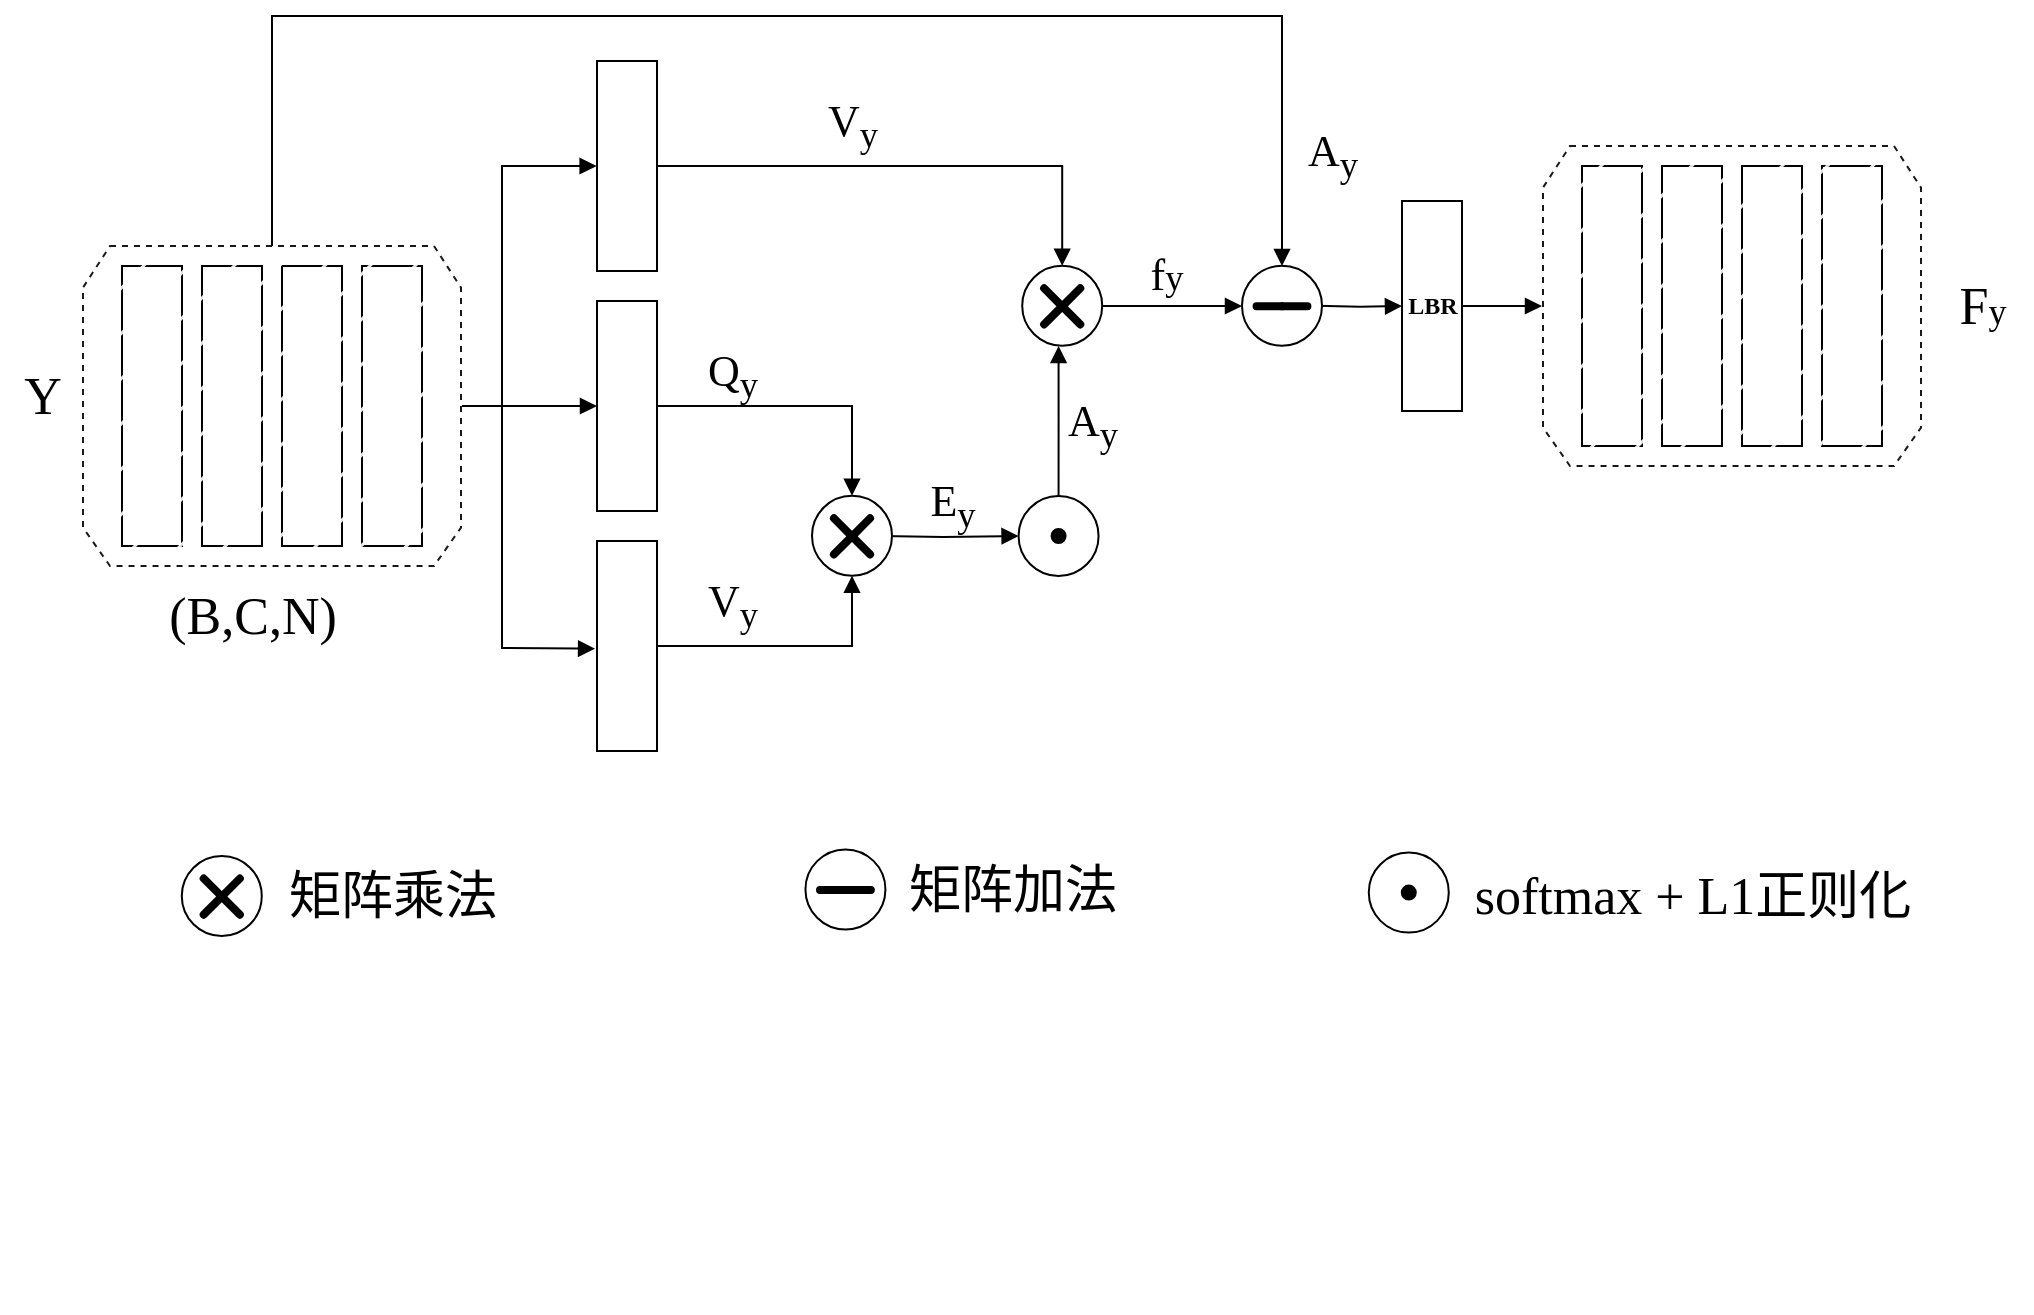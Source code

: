<mxfile version="20.8.17" type="github"><diagram name="第 1 页" id="1EB3_0H8YYV8rfO5gori"><mxGraphModel dx="3422" dy="1753" grid="1" gridSize="10" guides="1" tooltips="1" connect="1" arrows="1" fold="1" page="1" pageScale="1" pageWidth="827" pageHeight="1169" math="0" shadow="0"><root><mxCell id="0"/><mxCell id="1" parent="0"/><mxCell id="-kPq2Exw5MDwtVTnVc70-168" value="" style="group" vertex="1" connectable="0" parent="1"><mxGeometry x="260" y="290" width="1015" height="648.428" as="geometry"/></mxCell><mxCell id="y4W07gEEPv4VkjId5-DS-26" value="" style="edgeStyle=none;rounded=0;orthogonalLoop=1;jettySize=auto;html=1;startArrow=none;startFill=0;endArrow=block;endFill=1;fontFamily=Times New Roman;" parent="-kPq2Exw5MDwtVTnVc70-168" target="y4W07gEEPv4VkjId5-DS-14" edge="1"><mxGeometry relative="1" as="geometry"><mxPoint x="270" y="195" as="sourcePoint"/><Array as="points"><mxPoint x="230" y="195"/></Array></mxGeometry></mxCell><mxCell id="-kPq2Exw5MDwtVTnVc70-380" style="edgeStyle=orthogonalEdgeStyle;rounded=0;orthogonalLoop=1;jettySize=auto;html=1;entryX=0.5;entryY=0;entryDx=0;entryDy=0;fontFamily=宋体;fontSize=26;endArrow=block;endFill=1;" edge="1" parent="-kPq2Exw5MDwtVTnVc70-168" source="y4W07gEEPv4VkjId5-DS-14" target="-kPq2Exw5MDwtVTnVc70-170"><mxGeometry relative="1" as="geometry"/></mxCell><mxCell id="y4W07gEEPv4VkjId5-DS-14" value="" style="verticalLabelPosition=bottom;verticalAlign=top;html=1;shape=mxgraph.basic.rect;fillColor2=none;strokeWidth=1;size=20;indent=5;fillStyle=auto;rotation=90;fontFamily=Times New Roman;" parent="-kPq2Exw5MDwtVTnVc70-168" vertex="1"><mxGeometry x="260" y="180" width="105" height="30" as="geometry"/></mxCell><mxCell id="y4W07gEEPv4VkjId5-DS-24" value="" style="verticalLabelPosition=bottom;verticalAlign=top;html=1;shape=mxgraph.basic.rect;fillColor2=none;strokeWidth=1;size=20;indent=5;fillStyle=auto;rotation=90;fontFamily=Times New Roman;" parent="-kPq2Exw5MDwtVTnVc70-168" vertex="1"><mxGeometry x="260" y="300" width="105" height="30" as="geometry"/></mxCell><mxCell id="y4W07gEEPv4VkjId5-DS-25" value="" style="verticalLabelPosition=bottom;verticalAlign=top;html=1;shape=mxgraph.basic.rect;fillColor2=none;strokeWidth=1;size=20;indent=5;fillStyle=auto;rotation=90;fontFamily=Times New Roman;" parent="-kPq2Exw5MDwtVTnVc70-168" vertex="1"><mxGeometry x="260" y="60" width="105" height="30" as="geometry"/></mxCell><mxCell id="y4W07gEEPv4VkjId5-DS-27" value="" style="edgeStyle=none;orthogonalLoop=1;jettySize=auto;html=1;rounded=0;startArrow=none;startFill=0;endArrow=block;endFill=1;exitX=0.853;exitY=0.5;exitDx=0;exitDy=0;exitPerimeter=0;entryX=0.5;entryY=1.006;entryDx=0;entryDy=0;entryPerimeter=0;fontFamily=Times New Roman;" parent="-kPq2Exw5MDwtVTnVc70-168" source="y4W07gEEPv4VkjId5-DS-11" target="y4W07gEEPv4VkjId5-DS-25" edge="1"><mxGeometry width="80" relative="1" as="geometry"><mxPoint x="240" y="195" as="sourcePoint"/><mxPoint x="290" y="40" as="targetPoint"/><Array as="points"><mxPoint x="250" y="195"/><mxPoint x="250" y="75"/></Array></mxGeometry></mxCell><mxCell id="y4W07gEEPv4VkjId5-DS-28" value="" style="edgeStyle=none;orthogonalLoop=1;jettySize=auto;html=1;rounded=0;startArrow=none;startFill=0;endArrow=block;endFill=1;exitX=0.852;exitY=0.5;exitDx=0;exitDy=0;exitPerimeter=0;entryX=0.513;entryY=1.032;entryDx=0;entryDy=0;entryPerimeter=0;fontFamily=Times New Roman;" parent="-kPq2Exw5MDwtVTnVc70-168" source="y4W07gEEPv4VkjId5-DS-11" target="y4W07gEEPv4VkjId5-DS-24" edge="1"><mxGeometry width="80" relative="1" as="geometry"><mxPoint x="230" y="194" as="sourcePoint"/><mxPoint x="290" y="320" as="targetPoint"/><Array as="points"><mxPoint x="250" y="195"/><mxPoint x="250" y="316"/></Array></mxGeometry></mxCell><mxCell id="-kPq2Exw5MDwtVTnVc70-54" style="edgeStyle=orthogonalEdgeStyle;rounded=0;orthogonalLoop=1;jettySize=auto;html=1;entryX=0.5;entryY=0;entryDx=0;entryDy=0;endArrow=block;endFill=1;fontFamily=Times New Roman;" edge="1" parent="-kPq2Exw5MDwtVTnVc70-168" source="y4W07gEEPv4VkjId5-DS-25" target="-kPq2Exw5MDwtVTnVc70-364"><mxGeometry relative="1" as="geometry"><mxPoint x="528.29" y="125" as="targetPoint"/></mxGeometry></mxCell><mxCell id="-kPq2Exw5MDwtVTnVc70-42" value="" style="edgeStyle=orthogonalEdgeStyle;rounded=0;orthogonalLoop=1;jettySize=auto;html=1;endArrow=block;endFill=1;entryX=0.5;entryY=1;entryDx=0;entryDy=0;fontFamily=Times New Roman;" edge="1" parent="-kPq2Exw5MDwtVTnVc70-168" source="y4W07gEEPv4VkjId5-DS-24" target="-kPq2Exw5MDwtVTnVc70-170"><mxGeometry relative="1" as="geometry"><mxPoint x="420" y="280" as="targetPoint"/></mxGeometry></mxCell><mxCell id="-kPq2Exw5MDwtVTnVc70-46" value="" style="group;fontFamily=Times New Roman;" vertex="1" connectable="0" parent="-kPq2Exw5MDwtVTnVc70-168"><mxGeometry x="500.004" y="231.714" width="56.569" height="56.569" as="geometry"/></mxCell><mxCell id="y4W07gEEPv4VkjId5-DS-44" style="edgeStyle=none;rounded=0;orthogonalLoop=1;jettySize=auto;html=1;exitX=0;exitY=1;exitDx=0;exitDy=0;strokeWidth=3;fontColor=#ffffff;startArrow=none;startFill=0;endArrow=none;endFill=0;fontFamily=Times New Roman;" parent="-kPq2Exw5MDwtVTnVc70-46" edge="1"><mxGeometry relative="1" as="geometry"><mxPoint x="17.072" y="39.499" as="targetPoint"/><Array as="points"/><mxPoint x="17.072" y="39.499" as="sourcePoint"/></mxGeometry></mxCell><mxCell id="-kPq2Exw5MDwtVTnVc70-16" value="" style="ellipse;whiteSpace=wrap;html=1;fillStyle=auto;strokeColor=#000000;fillColor=#ffffff;rotation=45;fontFamily=Times New Roman;" vertex="1" parent="-kPq2Exw5MDwtVTnVc70-46"><mxGeometry x="8.284" y="8.284" width="40" height="40" as="geometry"/></mxCell><mxCell id="-kPq2Exw5MDwtVTnVc70-17" style="edgeStyle=none;rounded=0;orthogonalLoop=1;jettySize=auto;html=1;exitX=1;exitY=0;exitDx=0;exitDy=0;strokeWidth=3;fontColor=#ffffff;startArrow=none;startFill=0;endArrow=none;endFill=0;fontFamily=Times New Roman;" edge="1" parent="-kPq2Exw5MDwtVTnVc70-46" source="-kPq2Exw5MDwtVTnVc70-16" target="-kPq2Exw5MDwtVTnVc70-16"><mxGeometry relative="1" as="geometry"/></mxCell><mxCell id="-kPq2Exw5MDwtVTnVc70-18" style="edgeStyle=none;rounded=0;orthogonalLoop=1;jettySize=auto;html=1;exitX=1;exitY=0;exitDx=0;exitDy=0;strokeWidth=3;fontColor=#ffffff;startArrow=none;startFill=0;endArrow=none;endFill=0;fontFamily=Times New Roman;" edge="1" parent="-kPq2Exw5MDwtVTnVc70-46" source="-kPq2Exw5MDwtVTnVc70-16" target="-kPq2Exw5MDwtVTnVc70-16"><mxGeometry relative="1" as="geometry"/></mxCell><mxCell id="-kPq2Exw5MDwtVTnVc70-19" style="edgeStyle=none;rounded=0;orthogonalLoop=1;jettySize=auto;html=1;exitX=0;exitY=1;exitDx=0;exitDy=0;strokeWidth=3;fontColor=#ffffff;startArrow=none;startFill=0;endArrow=none;endFill=0;fontFamily=Times New Roman;" edge="1" parent="-kPq2Exw5MDwtVTnVc70-46" source="-kPq2Exw5MDwtVTnVc70-16" target="-kPq2Exw5MDwtVTnVc70-16"><mxGeometry relative="1" as="geometry"><mxPoint x="108.57" y="-25.43" as="targetPoint"/><Array as="points"/></mxGeometry></mxCell><mxCell id="-kPq2Exw5MDwtVTnVc70-20" style="edgeStyle=none;rounded=1;orthogonalLoop=1;jettySize=auto;html=1;entryX=0;entryY=1;entryDx=0;entryDy=0;strokeWidth=3;fontColor=#ffffff;startArrow=none;startFill=0;endArrow=none;endFill=0;fontFamily=Times New Roman;" edge="1" parent="-kPq2Exw5MDwtVTnVc70-46" source="-kPq2Exw5MDwtVTnVc70-16" target="-kPq2Exw5MDwtVTnVc70-16"><mxGeometry relative="1" as="geometry"/></mxCell><mxCell id="-kPq2Exw5MDwtVTnVc70-44" value="" style="ellipse;whiteSpace=wrap;html=1;aspect=fixed;fillColor=#000000;fontFamily=Times New Roman;" vertex="1" parent="-kPq2Exw5MDwtVTnVc70-46"><mxGeometry x="24.786" y="24.786" width="7" height="7" as="geometry"/></mxCell><mxCell id="-kPq2Exw5MDwtVTnVc70-52" value="" style="edgeStyle=orthogonalEdgeStyle;rounded=0;orthogonalLoop=1;jettySize=auto;html=1;endArrow=block;endFill=1;entryX=0.5;entryY=1;entryDx=0;entryDy=0;fontFamily=Times New Roman;" edge="1" parent="-kPq2Exw5MDwtVTnVc70-168" source="-kPq2Exw5MDwtVTnVc70-16"><mxGeometry relative="1" as="geometry"><mxPoint x="528.29" y="165" as="targetPoint"/></mxGeometry></mxCell><mxCell id="-kPq2Exw5MDwtVTnVc70-53" value="" style="edgeStyle=orthogonalEdgeStyle;rounded=0;orthogonalLoop=1;jettySize=auto;html=1;endArrow=block;endFill=1;entryX=0;entryY=1;entryDx=0;entryDy=0;fontFamily=Times New Roman;" edge="1" parent="-kPq2Exw5MDwtVTnVc70-168" target="-kPq2Exw5MDwtVTnVc70-16"><mxGeometry relative="1" as="geometry"><mxPoint x="440.0" y="259.999" as="sourcePoint"/><mxPoint x="500" y="260" as="targetPoint"/></mxGeometry></mxCell><mxCell id="-kPq2Exw5MDwtVTnVc70-67" style="edgeStyle=orthogonalEdgeStyle;rounded=0;orthogonalLoop=1;jettySize=auto;html=1;endArrow=block;endFill=1;fontFamily=Times New Roman;" edge="1" parent="-kPq2Exw5MDwtVTnVc70-168"><mxGeometry relative="1" as="geometry"><mxPoint x="620" y="145" as="targetPoint"/><mxPoint x="548.29" y="145" as="sourcePoint"/></mxGeometry></mxCell><mxCell id="-kPq2Exw5MDwtVTnVc70-73" value="" style="group;fillColor=#FFFFFF;fontFamily=Times New Roman;" vertex="1" connectable="0" parent="-kPq2Exw5MDwtVTnVc70-168"><mxGeometry x="690" y="92.5" width="50" height="105" as="geometry"/></mxCell><mxCell id="-kPq2Exw5MDwtVTnVc70-69" value="" style="verticalLabelPosition=bottom;verticalAlign=top;html=1;shape=mxgraph.basic.rect;fillColor2=none;strokeWidth=1;size=20;indent=5;fillStyle=auto;rotation=90;fontFamily=Times New Roman;" vertex="1" parent="-kPq2Exw5MDwtVTnVc70-73"><mxGeometry x="-27.5" y="37.5" width="105" height="30" as="geometry"/></mxCell><mxCell id="-kPq2Exw5MDwtVTnVc70-72" value="&lt;b&gt;LBR&lt;/b&gt;" style="text;html=1;align=center;verticalAlign=middle;resizable=0;points=[];autosize=1;strokeColor=none;fillColor=none;fontFamily=Times New Roman;" vertex="1" parent="-kPq2Exw5MDwtVTnVc70-73"><mxGeometry y="37.36" width="50" height="30" as="geometry"/></mxCell><mxCell id="-kPq2Exw5MDwtVTnVc70-74" style="edgeStyle=orthogonalEdgeStyle;rounded=0;orthogonalLoop=1;jettySize=auto;html=1;endArrow=block;endFill=1;fontFamily=Times New Roman;" edge="1" parent="-kPq2Exw5MDwtVTnVc70-168" target="-kPq2Exw5MDwtVTnVc70-69"><mxGeometry relative="1" as="geometry"><mxPoint x="657.143" y="144.858" as="sourcePoint"/></mxGeometry></mxCell><mxCell id="-kPq2Exw5MDwtVTnVc70-75" value="" style="group;fontFamily=Times New Roman;" vertex="1" connectable="0" parent="-kPq2Exw5MDwtVTnVc70-168"><mxGeometry y="115" width="270" height="160" as="geometry"/></mxCell><mxCell id="y4W07gEEPv4VkjId5-DS-1" value="" style="rounded=0;whiteSpace=wrap;html=1;strokeColor=#000000;fontFamily=Times New Roman;" parent="-kPq2Exw5MDwtVTnVc70-75" vertex="1"><mxGeometry x="60" y="10" width="30" height="140" as="geometry"/></mxCell><mxCell id="y4W07gEEPv4VkjId5-DS-2" value="" style="rounded=0;whiteSpace=wrap;html=1;strokeColor=#000000;fontFamily=Times New Roman;" parent="-kPq2Exw5MDwtVTnVc70-75" vertex="1"><mxGeometry x="100" y="10" width="30" height="140" as="geometry"/></mxCell><mxCell id="y4W07gEEPv4VkjId5-DS-3" value="" style="rounded=0;whiteSpace=wrap;html=1;strokeColor=#000000;fontFamily=Times New Roman;" parent="-kPq2Exw5MDwtVTnVc70-75" vertex="1"><mxGeometry x="140" y="10" width="30" height="140" as="geometry"/></mxCell><mxCell id="y4W07gEEPv4VkjId5-DS-4" value="" style="rounded=0;whiteSpace=wrap;html=1;strokeColor=#000000;fontFamily=Times New Roman;" parent="-kPq2Exw5MDwtVTnVc70-75" vertex="1"><mxGeometry x="180" y="10" width="30" height="140" as="geometry"/></mxCell><mxCell id="y4W07gEEPv4VkjId5-DS-11" value="" style="verticalLabelPosition=bottom;verticalAlign=top;html=1;shape=mxgraph.basic.polygon;polyCoords=[[0.2,0],[0.8,0],[0.85,0.13],[0.85,0.88],[0.8,1],[0.2,1],[0.15,0.88],[0.15,0.13]];polyline=0;strokeColor=#000000;dashed=1;opacity=90;fillStyle=hatch;fontFamily=Times New Roman;" parent="-kPq2Exw5MDwtVTnVc70-75" vertex="1"><mxGeometry width="270" height="160" as="geometry"/></mxCell><mxCell id="-kPq2Exw5MDwtVTnVc70-91" value="&lt;font style=&quot;font-size: 26px;&quot;&gt;Y&lt;/font&gt;" style="text;html=1;align=center;verticalAlign=middle;resizable=0;points=[];autosize=1;strokeColor=none;fillColor=none;fontSize=22;fontFamily=Times New Roman;" vertex="1" parent="-kPq2Exw5MDwtVTnVc70-75"><mxGeometry y="55" width="40" height="40" as="geometry"/></mxCell><mxCell id="-kPq2Exw5MDwtVTnVc70-68" style="edgeStyle=orthogonalEdgeStyle;rounded=0;orthogonalLoop=1;jettySize=auto;html=1;entryX=0;entryY=0;entryDx=0;entryDy=0;endArrow=block;endFill=1;fontFamily=Times New Roman;" edge="1" parent="-kPq2Exw5MDwtVTnVc70-168" source="y4W07gEEPv4VkjId5-DS-11"><mxGeometry relative="1" as="geometry"><mxPoint x="640" y="125.0" as="targetPoint"/><Array as="points"><mxPoint x="135"/><mxPoint x="640"/></Array></mxGeometry></mxCell><mxCell id="-kPq2Exw5MDwtVTnVc70-85" value="&lt;font style=&quot;font-size: 22px;&quot;&gt;V&lt;sub&gt;y&lt;/sub&gt;&lt;/font&gt;" style="text;html=1;align=center;verticalAlign=middle;resizable=0;points=[];autosize=1;strokeColor=none;fillColor=none;fontFamily=Times New Roman;" vertex="1" parent="-kPq2Exw5MDwtVTnVc70-168"><mxGeometry x="400" y="35" width="50" height="40" as="geometry"/></mxCell><mxCell id="-kPq2Exw5MDwtVTnVc70-86" value="&lt;font style=&quot;font-size: 22px;&quot;&gt;Q&lt;sub&gt;y&lt;/sub&gt;&lt;/font&gt;" style="text;html=1;align=center;verticalAlign=middle;resizable=0;points=[];autosize=1;strokeColor=none;fillColor=none;fontFamily=Times New Roman;" vertex="1" parent="-kPq2Exw5MDwtVTnVc70-168"><mxGeometry x="340" y="160" width="50" height="40" as="geometry"/></mxCell><mxCell id="-kPq2Exw5MDwtVTnVc70-87" value="&lt;font style=&quot;font-size: 22px;&quot;&gt;V&lt;sub&gt;y&lt;/sub&gt;&lt;/font&gt;" style="text;html=1;align=center;verticalAlign=middle;resizable=0;points=[];autosize=1;strokeColor=none;fillColor=none;fontFamily=Times New Roman;" vertex="1" parent="-kPq2Exw5MDwtVTnVc70-168"><mxGeometry x="340" y="275" width="50" height="40" as="geometry"/></mxCell><mxCell id="-kPq2Exw5MDwtVTnVc70-88" value="E&lt;sub&gt;y&lt;/sub&gt;" style="text;html=1;align=center;verticalAlign=middle;resizable=0;points=[];autosize=1;strokeColor=none;fillColor=none;fontSize=22;fontFamily=Times New Roman;" vertex="1" parent="-kPq2Exw5MDwtVTnVc70-168"><mxGeometry x="450" y="225" width="50" height="40" as="geometry"/></mxCell><mxCell id="-kPq2Exw5MDwtVTnVc70-89" value="A&lt;sub&gt;y&lt;/sub&gt;" style="text;html=1;align=center;verticalAlign=middle;resizable=0;points=[];autosize=1;strokeColor=none;fillColor=none;fontSize=22;fontFamily=Times New Roman;" vertex="1" parent="-kPq2Exw5MDwtVTnVc70-168"><mxGeometry x="520" y="185" width="50" height="40" as="geometry"/></mxCell><mxCell id="-kPq2Exw5MDwtVTnVc70-90" value="f&lt;span style=&quot;font-size: 18.333px;&quot;&gt;y&lt;/span&gt;" style="text;html=1;align=center;verticalAlign=middle;resizable=0;points=[];autosize=1;strokeColor=none;fillColor=none;fontSize=22;fontFamily=Times New Roman;" vertex="1" parent="-kPq2Exw5MDwtVTnVc70-168"><mxGeometry x="561.57" y="110" width="40" height="40" as="geometry"/></mxCell><mxCell id="-kPq2Exw5MDwtVTnVc70-102" value="(B,C,N)" style="text;html=1;align=center;verticalAlign=middle;resizable=0;points=[];autosize=1;strokeColor=none;fillColor=none;fontSize=26;fontFamily=Times New Roman;" vertex="1" parent="-kPq2Exw5MDwtVTnVc70-168"><mxGeometry x="70" y="280" width="110" height="40" as="geometry"/></mxCell><mxCell id="-kPq2Exw5MDwtVTnVc70-103" value="" style="group;fontFamily=Times New Roman;" vertex="1" connectable="0" parent="-kPq2Exw5MDwtVTnVc70-168"><mxGeometry x="730" y="65" width="285" height="160" as="geometry"/></mxCell><mxCell id="-kPq2Exw5MDwtVTnVc70-76" value="" style="group;fontFamily=Times New Roman;" vertex="1" connectable="0" parent="-kPq2Exw5MDwtVTnVc70-103"><mxGeometry width="285" height="160" as="geometry"/></mxCell><mxCell id="-kPq2Exw5MDwtVTnVc70-77" value="" style="rounded=0;whiteSpace=wrap;html=1;strokeColor=#000000;fontFamily=Times New Roman;" vertex="1" parent="-kPq2Exw5MDwtVTnVc70-76"><mxGeometry x="60" y="10" width="30" height="140" as="geometry"/></mxCell><mxCell id="-kPq2Exw5MDwtVTnVc70-78" value="" style="rounded=0;whiteSpace=wrap;html=1;strokeColor=#000000;fontFamily=Times New Roman;" vertex="1" parent="-kPq2Exw5MDwtVTnVc70-76"><mxGeometry x="100" y="10" width="30" height="140" as="geometry"/></mxCell><mxCell id="-kPq2Exw5MDwtVTnVc70-79" value="" style="rounded=0;whiteSpace=wrap;html=1;strokeColor=#000000;fontFamily=Times New Roman;" vertex="1" parent="-kPq2Exw5MDwtVTnVc70-76"><mxGeometry x="140" y="10" width="30" height="140" as="geometry"/></mxCell><mxCell id="-kPq2Exw5MDwtVTnVc70-80" value="" style="rounded=0;whiteSpace=wrap;html=1;strokeColor=#000000;fontFamily=Times New Roman;" vertex="1" parent="-kPq2Exw5MDwtVTnVc70-76"><mxGeometry x="180" y="10" width="30" height="140" as="geometry"/></mxCell><mxCell id="-kPq2Exw5MDwtVTnVc70-81" value="" style="verticalLabelPosition=bottom;verticalAlign=top;html=1;shape=mxgraph.basic.polygon;polyCoords=[[0.2,0],[0.8,0],[0.85,0.13],[0.85,0.88],[0.8,1],[0.2,1],[0.15,0.88],[0.15,0.13]];polyline=0;strokeColor=#000000;dashed=1;opacity=90;fillStyle=hatch;fontFamily=Times New Roman;" vertex="1" parent="-kPq2Exw5MDwtVTnVc70-76"><mxGeometry width="270" height="160" as="geometry"/></mxCell><mxCell id="-kPq2Exw5MDwtVTnVc70-92" value="&lt;span style=&quot;font-size: 26px;&quot;&gt;F&lt;/span&gt;&lt;span style=&quot;font-size: 18.056px;&quot;&gt;y&lt;/span&gt;" style="text;html=1;align=center;verticalAlign=middle;resizable=0;points=[];autosize=1;strokeColor=none;fillColor=none;fontSize=22;fontFamily=Times New Roman;" vertex="1" parent="-kPq2Exw5MDwtVTnVc70-76"><mxGeometry x="235" y="60" width="50" height="40" as="geometry"/></mxCell><mxCell id="-kPq2Exw5MDwtVTnVc70-105" style="edgeStyle=orthogonalEdgeStyle;rounded=0;orthogonalLoop=1;jettySize=auto;html=1;fontSize=26;endArrow=block;endFill=1;fontFamily=Times New Roman;" edge="1" parent="-kPq2Exw5MDwtVTnVc70-168" source="-kPq2Exw5MDwtVTnVc70-69"><mxGeometry relative="1" as="geometry"><mxPoint x="770" y="145" as="targetPoint"/></mxGeometry></mxCell><mxCell id="-kPq2Exw5MDwtVTnVc70-144" value="&lt;font face=&quot;宋体&quot;&gt;矩阵乘法&lt;/font&gt;" style="text;html=1;align=center;verticalAlign=middle;resizable=0;points=[];autosize=1;strokeColor=none;fillColor=none;fontSize=26;fontFamily=Times New Roman;" vertex="1" parent="-kPq2Exw5MDwtVTnVc70-168"><mxGeometry x="130" y="415" width="130" height="50" as="geometry"/></mxCell><mxCell id="-kPq2Exw5MDwtVTnVc70-167" value="" style="group" vertex="1" connectable="0" parent="-kPq2Exw5MDwtVTnVc70-168"><mxGeometry x="401.716" y="408.436" width="168.284" height="56.569" as="geometry"/></mxCell><mxCell id="-kPq2Exw5MDwtVTnVc70-156" value="&lt;font face=&quot;宋体&quot;&gt;矩阵加法&lt;/font&gt;" style="text;html=1;align=center;verticalAlign=middle;resizable=0;points=[];autosize=1;strokeColor=none;fillColor=none;fontSize=26;fontFamily=Times New Roman;" vertex="1" parent="-kPq2Exw5MDwtVTnVc70-167"><mxGeometry x="38.284" y="3.284" width="130" height="50" as="geometry"/></mxCell><mxCell id="-kPq2Exw5MDwtVTnVc70-390" value="" style="group" vertex="1" connectable="0" parent="-kPq2Exw5MDwtVTnVc70-167"><mxGeometry x="0.004" y="8.284" width="40" height="40" as="geometry"/></mxCell><mxCell id="-kPq2Exw5MDwtVTnVc70-391" value="" style="ellipse;whiteSpace=wrap;html=1;fillStyle=auto;strokeColor=#000000;fillColor=#ffffff;fontFamily=Times New Roman;container=0;" vertex="1" parent="-kPq2Exw5MDwtVTnVc70-390"><mxGeometry width="40" height="40" as="geometry"/></mxCell><mxCell id="-kPq2Exw5MDwtVTnVc70-392" style="edgeStyle=none;rounded=0;orthogonalLoop=1;jettySize=auto;html=1;exitX=1;exitY=0;exitDx=0;exitDy=0;strokeWidth=3;fontColor=#ffffff;startArrow=none;startFill=0;endArrow=none;endFill=0;fontFamily=Times New Roman;" edge="1" parent="-kPq2Exw5MDwtVTnVc70-390" source="-kPq2Exw5MDwtVTnVc70-391" target="-kPq2Exw5MDwtVTnVc70-391"><mxGeometry relative="1" as="geometry"/></mxCell><mxCell id="-kPq2Exw5MDwtVTnVc70-393" style="edgeStyle=none;rounded=0;orthogonalLoop=1;jettySize=auto;html=1;exitX=1;exitY=0;exitDx=0;exitDy=0;strokeWidth=3;fontColor=#ffffff;startArrow=none;startFill=0;endArrow=none;endFill=0;fontFamily=Times New Roman;" edge="1" parent="-kPq2Exw5MDwtVTnVc70-390" source="-kPq2Exw5MDwtVTnVc70-391" target="-kPq2Exw5MDwtVTnVc70-391"><mxGeometry relative="1" as="geometry"/></mxCell><mxCell id="-kPq2Exw5MDwtVTnVc70-394" style="edgeStyle=none;rounded=0;orthogonalLoop=1;jettySize=auto;html=1;exitX=0;exitY=1;exitDx=0;exitDy=0;strokeWidth=3;fontColor=#ffffff;startArrow=none;startFill=0;endArrow=none;endFill=0;fontFamily=Times New Roman;" edge="1" parent="-kPq2Exw5MDwtVTnVc70-390" source="-kPq2Exw5MDwtVTnVc70-391" target="-kPq2Exw5MDwtVTnVc70-391"><mxGeometry relative="1" as="geometry"><mxPoint x="-319.286" y="-317.143" as="targetPoint"/><Array as="points"/></mxGeometry></mxCell><mxCell id="-kPq2Exw5MDwtVTnVc70-395" style="edgeStyle=none;rounded=1;orthogonalLoop=1;jettySize=auto;html=1;entryX=0;entryY=1;entryDx=0;entryDy=0;strokeWidth=3;fontColor=#ffffff;startArrow=none;startFill=0;endArrow=none;endFill=0;fontFamily=Times New Roman;" edge="1" parent="-kPq2Exw5MDwtVTnVc70-390" source="-kPq2Exw5MDwtVTnVc70-391" target="-kPq2Exw5MDwtVTnVc70-391"><mxGeometry relative="1" as="geometry"/></mxCell><mxCell id="-kPq2Exw5MDwtVTnVc70-396" value="" style="group;rotation=90;" vertex="1" connectable="0" parent="-kPq2Exw5MDwtVTnVc70-390"><mxGeometry x="18.781" y="5.778" width="3" height="28.43" as="geometry"/></mxCell><mxCell id="-kPq2Exw5MDwtVTnVc70-397" value="" style="shape=delay;whiteSpace=wrap;html=1;fontFamily=宋体;fontSize=26;fillColor=#000000;rotation=180;container=0;" vertex="1" parent="-kPq2Exw5MDwtVTnVc70-396"><mxGeometry x="-13" y="13" width="14.43" height="3" as="geometry"/></mxCell><mxCell id="-kPq2Exw5MDwtVTnVc70-398" value="" style="shape=delay;whiteSpace=wrap;html=1;fontFamily=宋体;fontSize=26;fillColor=#000000;rotation=180;container=0;flipH=1;" vertex="1" parent="-kPq2Exw5MDwtVTnVc70-396"><mxGeometry x="1" y="13" width="14.43" height="3" as="geometry"/></mxCell><mxCell id="-kPq2Exw5MDwtVTnVc70-219" value="" style="group" vertex="1" connectable="0" parent="-kPq2Exw5MDwtVTnVc70-168"><mxGeometry x="404.898" y="239.79" width="40.206" height="40.206" as="geometry"/></mxCell><mxCell id="-kPq2Exw5MDwtVTnVc70-170" value="" style="ellipse;whiteSpace=wrap;html=1;fillStyle=auto;strokeColor=#000000;fillColor=#ffffff;fontFamily=Times New Roman;container=0;" vertex="1" parent="-kPq2Exw5MDwtVTnVc70-219"><mxGeometry x="0.102" y="0.1" width="40" height="40" as="geometry"/></mxCell><mxCell id="-kPq2Exw5MDwtVTnVc70-171" style="edgeStyle=none;rounded=0;orthogonalLoop=1;jettySize=auto;html=1;exitX=1;exitY=0;exitDx=0;exitDy=0;strokeWidth=3;fontColor=#ffffff;startArrow=none;startFill=0;endArrow=none;endFill=0;fontFamily=Times New Roman;" edge="1" parent="-kPq2Exw5MDwtVTnVc70-219" source="-kPq2Exw5MDwtVTnVc70-170" target="-kPq2Exw5MDwtVTnVc70-170"><mxGeometry relative="1" as="geometry"/></mxCell><mxCell id="-kPq2Exw5MDwtVTnVc70-172" style="edgeStyle=none;rounded=0;orthogonalLoop=1;jettySize=auto;html=1;exitX=1;exitY=0;exitDx=0;exitDy=0;strokeWidth=3;fontColor=#ffffff;startArrow=none;startFill=0;endArrow=none;endFill=0;fontFamily=Times New Roman;" edge="1" parent="-kPq2Exw5MDwtVTnVc70-219" source="-kPq2Exw5MDwtVTnVc70-170" target="-kPq2Exw5MDwtVTnVc70-170"><mxGeometry relative="1" as="geometry"/></mxCell><mxCell id="-kPq2Exw5MDwtVTnVc70-173" style="edgeStyle=none;rounded=0;orthogonalLoop=1;jettySize=auto;html=1;exitX=0;exitY=1;exitDx=0;exitDy=0;strokeWidth=3;fontColor=#ffffff;startArrow=none;startFill=0;endArrow=none;endFill=0;fontFamily=Times New Roman;" edge="1" parent="-kPq2Exw5MDwtVTnVc70-219" source="-kPq2Exw5MDwtVTnVc70-170" target="-kPq2Exw5MDwtVTnVc70-170"><mxGeometry relative="1" as="geometry"><mxPoint x="45.816" y="2.957" as="targetPoint"/><Array as="points"/></mxGeometry></mxCell><mxCell id="-kPq2Exw5MDwtVTnVc70-174" style="edgeStyle=none;rounded=1;orthogonalLoop=1;jettySize=auto;html=1;entryX=0;entryY=1;entryDx=0;entryDy=0;strokeWidth=3;fontColor=#ffffff;startArrow=none;startFill=0;endArrow=none;endFill=0;fontFamily=Times New Roman;" edge="1" parent="-kPq2Exw5MDwtVTnVc70-219" source="-kPq2Exw5MDwtVTnVc70-170" target="-kPq2Exw5MDwtVTnVc70-170"><mxGeometry relative="1" as="geometry"/></mxCell><mxCell id="-kPq2Exw5MDwtVTnVc70-217" value="" style="group;rotation=45;" vertex="1" connectable="0" parent="-kPq2Exw5MDwtVTnVc70-219"><mxGeometry x="5.888" y="5.888" width="28.43" height="28.43" as="geometry"/></mxCell><mxCell id="-kPq2Exw5MDwtVTnVc70-211" value="" style="group;rotation=45;" vertex="1" connectable="0" parent="-kPq2Exw5MDwtVTnVc70-217"><mxGeometry x="13" width="3" height="28.43" as="geometry"/></mxCell><mxCell id="-kPq2Exw5MDwtVTnVc70-212" value="" style="shape=delay;whiteSpace=wrap;html=1;fontFamily=宋体;fontSize=26;fillColor=#000000;rotation=135;container=0;" vertex="1" parent="-kPq2Exw5MDwtVTnVc70-211"><mxGeometry x="-11" y="18" width="14.43" height="3" as="geometry"/></mxCell><mxCell id="-kPq2Exw5MDwtVTnVc70-213" value="" style="shape=delay;whiteSpace=wrap;html=1;fontFamily=宋体;fontSize=26;fillColor=#000000;rotation=135;container=0;flipH=1;" vertex="1" parent="-kPq2Exw5MDwtVTnVc70-211"><mxGeometry x="-1" y="8" width="14.43" height="3" as="geometry"/></mxCell><mxCell id="-kPq2Exw5MDwtVTnVc70-214" value="" style="group;rotation=135;" vertex="1" connectable="0" parent="-kPq2Exw5MDwtVTnVc70-217"><mxGeometry x="13" width="3" height="28.43" as="geometry"/></mxCell><mxCell id="-kPq2Exw5MDwtVTnVc70-215" value="" style="shape=delay;whiteSpace=wrap;html=1;fontFamily=宋体;fontSize=26;fillColor=#000000;rotation=225;container=0;" vertex="1" parent="-kPq2Exw5MDwtVTnVc70-214"><mxGeometry x="-11" y="8" width="14.43" height="3" as="geometry"/></mxCell><mxCell id="-kPq2Exw5MDwtVTnVc70-216" value="" style="shape=delay;whiteSpace=wrap;html=1;fontFamily=宋体;fontSize=26;fillColor=#000000;rotation=225;container=0;flipH=1;" vertex="1" parent="-kPq2Exw5MDwtVTnVc70-214"><mxGeometry x="-1" y="18" width="14.43" height="3" as="geometry"/></mxCell><mxCell id="-kPq2Exw5MDwtVTnVc70-362" value="A&lt;sub&gt;y&lt;/sub&gt;" style="text;html=1;align=center;verticalAlign=middle;resizable=0;points=[];autosize=1;strokeColor=none;fillColor=none;fontSize=22;fontFamily=Times New Roman;" vertex="1" parent="-kPq2Exw5MDwtVTnVc70-168"><mxGeometry x="640" y="50" width="50" height="40" as="geometry"/></mxCell><mxCell id="-kPq2Exw5MDwtVTnVc70-363" value="" style="group" vertex="1" connectable="0" parent="-kPq2Exw5MDwtVTnVc70-168"><mxGeometry x="509.998" y="124.79" width="40.206" height="40.206" as="geometry"/></mxCell><mxCell id="-kPq2Exw5MDwtVTnVc70-364" value="" style="ellipse;whiteSpace=wrap;html=1;fillStyle=auto;strokeColor=#000000;fillColor=#ffffff;fontFamily=Times New Roman;container=0;" vertex="1" parent="-kPq2Exw5MDwtVTnVc70-363"><mxGeometry x="0.102" y="0.1" width="40" height="40" as="geometry"/></mxCell><mxCell id="-kPq2Exw5MDwtVTnVc70-365" style="edgeStyle=none;rounded=0;orthogonalLoop=1;jettySize=auto;html=1;exitX=1;exitY=0;exitDx=0;exitDy=0;strokeWidth=3;fontColor=#ffffff;startArrow=none;startFill=0;endArrow=none;endFill=0;fontFamily=Times New Roman;" edge="1" parent="-kPq2Exw5MDwtVTnVc70-363" source="-kPq2Exw5MDwtVTnVc70-364" target="-kPq2Exw5MDwtVTnVc70-364"><mxGeometry relative="1" as="geometry"/></mxCell><mxCell id="-kPq2Exw5MDwtVTnVc70-366" style="edgeStyle=none;rounded=0;orthogonalLoop=1;jettySize=auto;html=1;exitX=1;exitY=0;exitDx=0;exitDy=0;strokeWidth=3;fontColor=#ffffff;startArrow=none;startFill=0;endArrow=none;endFill=0;fontFamily=Times New Roman;" edge="1" parent="-kPq2Exw5MDwtVTnVc70-363" source="-kPq2Exw5MDwtVTnVc70-364" target="-kPq2Exw5MDwtVTnVc70-364"><mxGeometry relative="1" as="geometry"/></mxCell><mxCell id="-kPq2Exw5MDwtVTnVc70-367" style="edgeStyle=none;rounded=0;orthogonalLoop=1;jettySize=auto;html=1;exitX=0;exitY=1;exitDx=0;exitDy=0;strokeWidth=3;fontColor=#ffffff;startArrow=none;startFill=0;endArrow=none;endFill=0;fontFamily=Times New Roman;" edge="1" parent="-kPq2Exw5MDwtVTnVc70-363" source="-kPq2Exw5MDwtVTnVc70-364" target="-kPq2Exw5MDwtVTnVc70-364"><mxGeometry relative="1" as="geometry"><mxPoint x="45.816" y="2.957" as="targetPoint"/><Array as="points"/></mxGeometry></mxCell><mxCell id="-kPq2Exw5MDwtVTnVc70-368" style="edgeStyle=none;rounded=1;orthogonalLoop=1;jettySize=auto;html=1;entryX=0;entryY=1;entryDx=0;entryDy=0;strokeWidth=3;fontColor=#ffffff;startArrow=none;startFill=0;endArrow=none;endFill=0;fontFamily=Times New Roman;" edge="1" parent="-kPq2Exw5MDwtVTnVc70-363" source="-kPq2Exw5MDwtVTnVc70-364" target="-kPq2Exw5MDwtVTnVc70-364"><mxGeometry relative="1" as="geometry"/></mxCell><mxCell id="-kPq2Exw5MDwtVTnVc70-369" value="" style="group;rotation=45;" vertex="1" connectable="0" parent="-kPq2Exw5MDwtVTnVc70-363"><mxGeometry x="5.888" y="5.888" width="28.43" height="28.43" as="geometry"/></mxCell><mxCell id="-kPq2Exw5MDwtVTnVc70-370" value="" style="group;rotation=45;" vertex="1" connectable="0" parent="-kPq2Exw5MDwtVTnVc70-369"><mxGeometry x="13" width="3" height="28.43" as="geometry"/></mxCell><mxCell id="-kPq2Exw5MDwtVTnVc70-371" value="" style="shape=delay;whiteSpace=wrap;html=1;fontFamily=宋体;fontSize=26;fillColor=#000000;rotation=135;container=0;" vertex="1" parent="-kPq2Exw5MDwtVTnVc70-370"><mxGeometry x="-11" y="18" width="14.43" height="3" as="geometry"/></mxCell><mxCell id="-kPq2Exw5MDwtVTnVc70-372" value="" style="shape=delay;whiteSpace=wrap;html=1;fontFamily=宋体;fontSize=26;fillColor=#000000;rotation=135;container=0;flipH=1;" vertex="1" parent="-kPq2Exw5MDwtVTnVc70-370"><mxGeometry x="-1" y="8" width="14.43" height="3" as="geometry"/></mxCell><mxCell id="-kPq2Exw5MDwtVTnVc70-373" value="" style="group;rotation=135;" vertex="1" connectable="0" parent="-kPq2Exw5MDwtVTnVc70-369"><mxGeometry x="13" width="3" height="28.43" as="geometry"/></mxCell><mxCell id="-kPq2Exw5MDwtVTnVc70-374" value="" style="shape=delay;whiteSpace=wrap;html=1;fontFamily=宋体;fontSize=26;fillColor=#000000;rotation=225;container=0;" vertex="1" parent="-kPq2Exw5MDwtVTnVc70-373"><mxGeometry x="-11" y="8" width="14.43" height="3" as="geometry"/></mxCell><mxCell id="-kPq2Exw5MDwtVTnVc70-375" value="" style="shape=delay;whiteSpace=wrap;html=1;fontFamily=宋体;fontSize=26;fillColor=#000000;rotation=225;container=0;flipH=1;" vertex="1" parent="-kPq2Exw5MDwtVTnVc70-373"><mxGeometry x="-1" y="18" width="14.43" height="3" as="geometry"/></mxCell><mxCell id="-kPq2Exw5MDwtVTnVc70-381" value="" style="group" vertex="1" connectable="0" parent="-kPq2Exw5MDwtVTnVc70-168"><mxGeometry x="620" y="124.89" width="40" height="40" as="geometry"/></mxCell><mxCell id="-kPq2Exw5MDwtVTnVc70-382" value="" style="ellipse;whiteSpace=wrap;html=1;fillStyle=auto;strokeColor=#000000;fillColor=#ffffff;fontFamily=Times New Roman;container=0;" vertex="1" parent="-kPq2Exw5MDwtVTnVc70-381"><mxGeometry width="40" height="40" as="geometry"/></mxCell><mxCell id="-kPq2Exw5MDwtVTnVc70-383" style="edgeStyle=none;rounded=0;orthogonalLoop=1;jettySize=auto;html=1;exitX=1;exitY=0;exitDx=0;exitDy=0;strokeWidth=3;fontColor=#ffffff;startArrow=none;startFill=0;endArrow=none;endFill=0;fontFamily=Times New Roman;" edge="1" parent="-kPq2Exw5MDwtVTnVc70-381" source="-kPq2Exw5MDwtVTnVc70-382" target="-kPq2Exw5MDwtVTnVc70-382"><mxGeometry relative="1" as="geometry"/></mxCell><mxCell id="-kPq2Exw5MDwtVTnVc70-384" style="edgeStyle=none;rounded=0;orthogonalLoop=1;jettySize=auto;html=1;exitX=1;exitY=0;exitDx=0;exitDy=0;strokeWidth=3;fontColor=#ffffff;startArrow=none;startFill=0;endArrow=none;endFill=0;fontFamily=Times New Roman;" edge="1" parent="-kPq2Exw5MDwtVTnVc70-381" source="-kPq2Exw5MDwtVTnVc70-382" target="-kPq2Exw5MDwtVTnVc70-382"><mxGeometry relative="1" as="geometry"/></mxCell><mxCell id="-kPq2Exw5MDwtVTnVc70-385" style="edgeStyle=none;rounded=0;orthogonalLoop=1;jettySize=auto;html=1;exitX=0;exitY=1;exitDx=0;exitDy=0;strokeWidth=3;fontColor=#ffffff;startArrow=none;startFill=0;endArrow=none;endFill=0;fontFamily=Times New Roman;" edge="1" parent="-kPq2Exw5MDwtVTnVc70-381" source="-kPq2Exw5MDwtVTnVc70-382" target="-kPq2Exw5MDwtVTnVc70-382"><mxGeometry relative="1" as="geometry"><mxPoint x="-319.286" y="-317.143" as="targetPoint"/><Array as="points"/></mxGeometry></mxCell><mxCell id="-kPq2Exw5MDwtVTnVc70-386" style="edgeStyle=none;rounded=1;orthogonalLoop=1;jettySize=auto;html=1;entryX=0;entryY=1;entryDx=0;entryDy=0;strokeWidth=3;fontColor=#ffffff;startArrow=none;startFill=0;endArrow=none;endFill=0;fontFamily=Times New Roman;" edge="1" parent="-kPq2Exw5MDwtVTnVc70-381" source="-kPq2Exw5MDwtVTnVc70-382" target="-kPq2Exw5MDwtVTnVc70-382"><mxGeometry relative="1" as="geometry"/></mxCell><mxCell id="-kPq2Exw5MDwtVTnVc70-387" value="" style="group;rotation=90;" vertex="1" connectable="0" parent="-kPq2Exw5MDwtVTnVc70-381"><mxGeometry x="18.781" y="5.778" width="3" height="28.43" as="geometry"/></mxCell><mxCell id="-kPq2Exw5MDwtVTnVc70-388" value="" style="shape=delay;whiteSpace=wrap;html=1;fontFamily=宋体;fontSize=26;fillColor=#000000;rotation=180;container=0;" vertex="1" parent="-kPq2Exw5MDwtVTnVc70-387"><mxGeometry x="-13" y="13" width="14.43" height="3" as="geometry"/></mxCell><mxCell id="-kPq2Exw5MDwtVTnVc70-389" value="" style="shape=delay;whiteSpace=wrap;html=1;fontFamily=宋体;fontSize=26;fillColor=#000000;rotation=180;container=0;flipH=1;" vertex="1" parent="-kPq2Exw5MDwtVTnVc70-387"><mxGeometry x="1" y="13" width="14.43" height="3" as="geometry"/></mxCell><mxCell id="-kPq2Exw5MDwtVTnVc70-157" value="" style="group;fontFamily=Times New Roman;" vertex="1" connectable="0" parent="-kPq2Exw5MDwtVTnVc70-168"><mxGeometry x="675.104" y="410.004" width="56.569" height="56.569" as="geometry"/></mxCell><mxCell id="-kPq2Exw5MDwtVTnVc70-158" style="edgeStyle=none;rounded=0;orthogonalLoop=1;jettySize=auto;html=1;exitX=0;exitY=1;exitDx=0;exitDy=0;strokeWidth=3;fontColor=#ffffff;startArrow=none;startFill=0;endArrow=none;endFill=0;fontFamily=Times New Roman;" edge="1" parent="-kPq2Exw5MDwtVTnVc70-157"><mxGeometry relative="1" as="geometry"><mxPoint x="17.072" y="39.499" as="targetPoint"/><Array as="points"/><mxPoint x="17.072" y="39.499" as="sourcePoint"/></mxGeometry></mxCell><mxCell id="-kPq2Exw5MDwtVTnVc70-159" value="" style="ellipse;whiteSpace=wrap;html=1;fillStyle=auto;strokeColor=#000000;fillColor=#ffffff;rotation=45;fontFamily=Times New Roman;" vertex="1" parent="-kPq2Exw5MDwtVTnVc70-157"><mxGeometry x="8.284" y="8.284" width="40" height="40" as="geometry"/></mxCell><mxCell id="-kPq2Exw5MDwtVTnVc70-160" style="edgeStyle=none;rounded=0;orthogonalLoop=1;jettySize=auto;html=1;exitX=1;exitY=0;exitDx=0;exitDy=0;strokeWidth=3;fontColor=#ffffff;startArrow=none;startFill=0;endArrow=none;endFill=0;fontFamily=Times New Roman;" edge="1" parent="-kPq2Exw5MDwtVTnVc70-157" source="-kPq2Exw5MDwtVTnVc70-159" target="-kPq2Exw5MDwtVTnVc70-159"><mxGeometry relative="1" as="geometry"/></mxCell><mxCell id="-kPq2Exw5MDwtVTnVc70-161" style="edgeStyle=none;rounded=0;orthogonalLoop=1;jettySize=auto;html=1;exitX=1;exitY=0;exitDx=0;exitDy=0;strokeWidth=3;fontColor=#ffffff;startArrow=none;startFill=0;endArrow=none;endFill=0;fontFamily=Times New Roman;" edge="1" parent="-kPq2Exw5MDwtVTnVc70-157" source="-kPq2Exw5MDwtVTnVc70-159" target="-kPq2Exw5MDwtVTnVc70-159"><mxGeometry relative="1" as="geometry"/></mxCell><mxCell id="-kPq2Exw5MDwtVTnVc70-162" style="edgeStyle=none;rounded=0;orthogonalLoop=1;jettySize=auto;html=1;exitX=0;exitY=1;exitDx=0;exitDy=0;strokeWidth=3;fontColor=#ffffff;startArrow=none;startFill=0;endArrow=none;endFill=0;fontFamily=Times New Roman;" edge="1" parent="-kPq2Exw5MDwtVTnVc70-157" source="-kPq2Exw5MDwtVTnVc70-159" target="-kPq2Exw5MDwtVTnVc70-159"><mxGeometry relative="1" as="geometry"><mxPoint x="108.57" y="-25.43" as="targetPoint"/><Array as="points"/></mxGeometry></mxCell><mxCell id="-kPq2Exw5MDwtVTnVc70-163" style="edgeStyle=none;rounded=1;orthogonalLoop=1;jettySize=auto;html=1;entryX=0;entryY=1;entryDx=0;entryDy=0;strokeWidth=3;fontColor=#ffffff;startArrow=none;startFill=0;endArrow=none;endFill=0;fontFamily=Times New Roman;" edge="1" parent="-kPq2Exw5MDwtVTnVc70-157" source="-kPq2Exw5MDwtVTnVc70-159" target="-kPq2Exw5MDwtVTnVc70-159"><mxGeometry relative="1" as="geometry"/></mxCell><mxCell id="-kPq2Exw5MDwtVTnVc70-164" value="" style="ellipse;whiteSpace=wrap;html=1;aspect=fixed;fillColor=#000000;fontFamily=Times New Roman;" vertex="1" parent="-kPq2Exw5MDwtVTnVc70-157"><mxGeometry x="24.786" y="24.786" width="7" height="7" as="geometry"/></mxCell><mxCell id="-kPq2Exw5MDwtVTnVc70-411" value="" style="group" vertex="1" connectable="0" parent="-kPq2Exw5MDwtVTnVc70-168"><mxGeometry x="89.79" y="419.9" width="40.206" height="40.206" as="geometry"/></mxCell><mxCell id="-kPq2Exw5MDwtVTnVc70-412" value="" style="ellipse;whiteSpace=wrap;html=1;fillStyle=auto;strokeColor=#000000;fillColor=#ffffff;fontFamily=Times New Roman;container=0;" vertex="1" parent="-kPq2Exw5MDwtVTnVc70-411"><mxGeometry x="0.102" y="0.1" width="40" height="40" as="geometry"/></mxCell><mxCell id="-kPq2Exw5MDwtVTnVc70-413" style="edgeStyle=none;rounded=0;orthogonalLoop=1;jettySize=auto;html=1;exitX=1;exitY=0;exitDx=0;exitDy=0;strokeWidth=3;fontColor=#ffffff;startArrow=none;startFill=0;endArrow=none;endFill=0;fontFamily=Times New Roman;" edge="1" parent="-kPq2Exw5MDwtVTnVc70-411" source="-kPq2Exw5MDwtVTnVc70-412" target="-kPq2Exw5MDwtVTnVc70-412"><mxGeometry relative="1" as="geometry"/></mxCell><mxCell id="-kPq2Exw5MDwtVTnVc70-414" style="edgeStyle=none;rounded=0;orthogonalLoop=1;jettySize=auto;html=1;exitX=1;exitY=0;exitDx=0;exitDy=0;strokeWidth=3;fontColor=#ffffff;startArrow=none;startFill=0;endArrow=none;endFill=0;fontFamily=Times New Roman;" edge="1" parent="-kPq2Exw5MDwtVTnVc70-411" source="-kPq2Exw5MDwtVTnVc70-412" target="-kPq2Exw5MDwtVTnVc70-412"><mxGeometry relative="1" as="geometry"/></mxCell><mxCell id="-kPq2Exw5MDwtVTnVc70-415" style="edgeStyle=none;rounded=0;orthogonalLoop=1;jettySize=auto;html=1;exitX=0;exitY=1;exitDx=0;exitDy=0;strokeWidth=3;fontColor=#ffffff;startArrow=none;startFill=0;endArrow=none;endFill=0;fontFamily=Times New Roman;" edge="1" parent="-kPq2Exw5MDwtVTnVc70-411" source="-kPq2Exw5MDwtVTnVc70-412" target="-kPq2Exw5MDwtVTnVc70-412"><mxGeometry relative="1" as="geometry"><mxPoint x="45.816" y="2.957" as="targetPoint"/><Array as="points"/></mxGeometry></mxCell><mxCell id="-kPq2Exw5MDwtVTnVc70-416" style="edgeStyle=none;rounded=1;orthogonalLoop=1;jettySize=auto;html=1;entryX=0;entryY=1;entryDx=0;entryDy=0;strokeWidth=3;fontColor=#ffffff;startArrow=none;startFill=0;endArrow=none;endFill=0;fontFamily=Times New Roman;" edge="1" parent="-kPq2Exw5MDwtVTnVc70-411" source="-kPq2Exw5MDwtVTnVc70-412" target="-kPq2Exw5MDwtVTnVc70-412"><mxGeometry relative="1" as="geometry"/></mxCell><mxCell id="-kPq2Exw5MDwtVTnVc70-417" value="" style="group;rotation=45;" vertex="1" connectable="0" parent="-kPq2Exw5MDwtVTnVc70-411"><mxGeometry x="5.888" y="5.888" width="28.43" height="28.43" as="geometry"/></mxCell><mxCell id="-kPq2Exw5MDwtVTnVc70-418" value="" style="group;rotation=45;" vertex="1" connectable="0" parent="-kPq2Exw5MDwtVTnVc70-417"><mxGeometry x="13" width="3" height="28.43" as="geometry"/></mxCell><mxCell id="-kPq2Exw5MDwtVTnVc70-419" value="" style="shape=delay;whiteSpace=wrap;html=1;fontFamily=宋体;fontSize=26;fillColor=#000000;rotation=135;container=0;" vertex="1" parent="-kPq2Exw5MDwtVTnVc70-418"><mxGeometry x="-11" y="18" width="14.43" height="3" as="geometry"/></mxCell><mxCell id="-kPq2Exw5MDwtVTnVc70-420" value="" style="shape=delay;whiteSpace=wrap;html=1;fontFamily=宋体;fontSize=26;fillColor=#000000;rotation=135;container=0;flipH=1;" vertex="1" parent="-kPq2Exw5MDwtVTnVc70-418"><mxGeometry x="-1" y="8" width="14.43" height="3" as="geometry"/></mxCell><mxCell id="-kPq2Exw5MDwtVTnVc70-421" value="" style="group;rotation=135;" vertex="1" connectable="0" parent="-kPq2Exw5MDwtVTnVc70-417"><mxGeometry x="13" width="3" height="28.43" as="geometry"/></mxCell><mxCell id="-kPq2Exw5MDwtVTnVc70-422" value="" style="shape=delay;whiteSpace=wrap;html=1;fontFamily=宋体;fontSize=26;fillColor=#000000;rotation=225;container=0;" vertex="1" parent="-kPq2Exw5MDwtVTnVc70-421"><mxGeometry x="-11" y="8" width="14.43" height="3" as="geometry"/></mxCell><mxCell id="-kPq2Exw5MDwtVTnVc70-423" value="" style="shape=delay;whiteSpace=wrap;html=1;fontFamily=宋体;fontSize=26;fillColor=#000000;rotation=225;container=0;flipH=1;" vertex="1" parent="-kPq2Exw5MDwtVTnVc70-421"><mxGeometry x="-1" y="18" width="14.43" height="3" as="geometry"/></mxCell><mxCell id="-kPq2Exw5MDwtVTnVc70-165" value="softmax + L1&lt;font face=&quot;宋体&quot;&gt;正则化&lt;/font&gt;" style="text;html=1;align=center;verticalAlign=middle;resizable=0;points=[];autosize=1;strokeColor=none;fillColor=none;fontSize=26;fontFamily=Times New Roman;" vertex="1" parent="-kPq2Exw5MDwtVTnVc70-168"><mxGeometry x="724.997" y="419.996" width="240" height="40" as="geometry"/></mxCell></root></mxGraphModel></diagram></mxfile>
